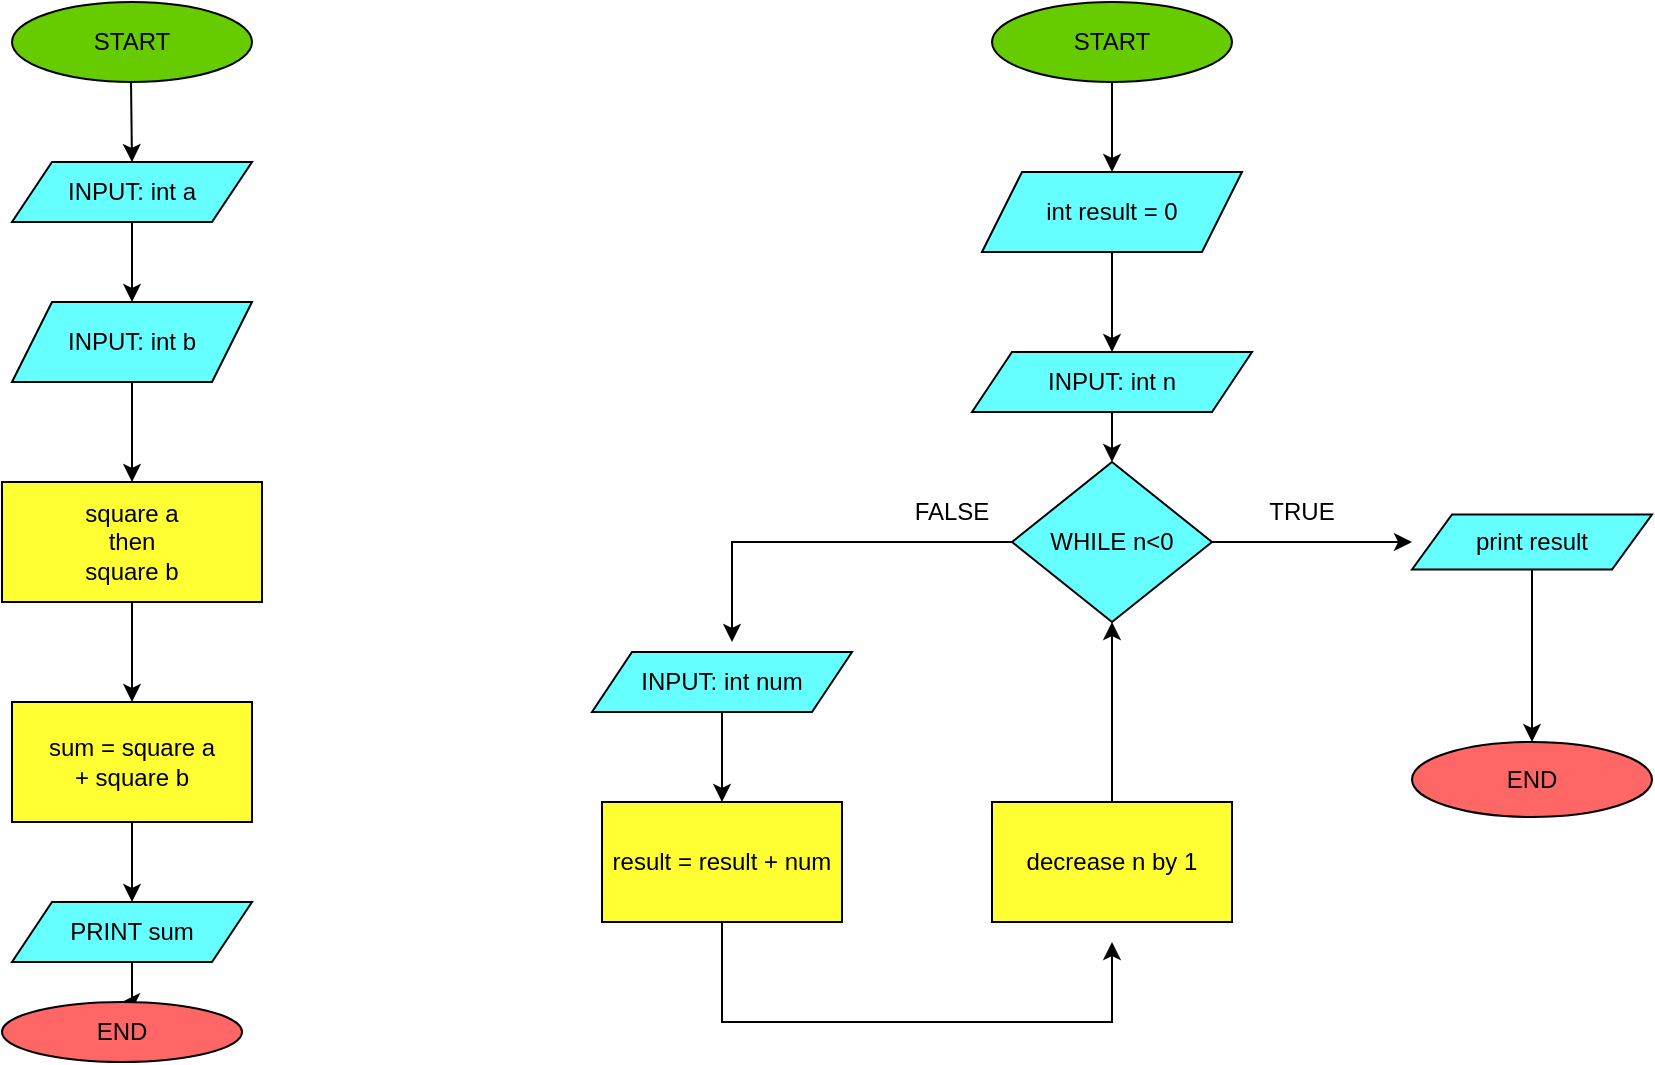<mxfile version="20.2.5" type="github">
  <diagram id="Xd4mPlgTEizZp6tIqquG" name="Page-1">
    <mxGraphModel dx="1422" dy="762" grid="1" gridSize="10" guides="1" tooltips="1" connect="1" arrows="1" fold="1" page="1" pageScale="1" pageWidth="850" pageHeight="1100" math="0" shadow="0">
      <root>
        <mxCell id="0" />
        <mxCell id="1" parent="0" />
        <mxCell id="kjgI0e7wwDbde9Z0vBoG-1" value="START" style="ellipse;whiteSpace=wrap;html=1;fillColor=#66CC00;" vertex="1" parent="1">
          <mxGeometry x="130" y="130" width="120" height="40" as="geometry" />
        </mxCell>
        <mxCell id="kjgI0e7wwDbde9Z0vBoG-5" value="" style="edgeStyle=orthogonalEdgeStyle;rounded=0;orthogonalLoop=1;jettySize=auto;html=1;fillColor=#99FFCC;" edge="1" parent="1" source="kjgI0e7wwDbde9Z0vBoG-2" target="kjgI0e7wwDbde9Z0vBoG-4">
          <mxGeometry relative="1" as="geometry" />
        </mxCell>
        <mxCell id="kjgI0e7wwDbde9Z0vBoG-2" value="INPUT: int a" style="shape=parallelogram;perimeter=parallelogramPerimeter;whiteSpace=wrap;html=1;fixedSize=1;fillColor=#66FFFF;" vertex="1" parent="1">
          <mxGeometry x="130" y="210" width="120" height="30" as="geometry" />
        </mxCell>
        <mxCell id="kjgI0e7wwDbde9Z0vBoG-3" value="" style="endArrow=classic;html=1;rounded=0;" edge="1" parent="1">
          <mxGeometry width="50" height="50" relative="1" as="geometry">
            <mxPoint x="189.5" y="170" as="sourcePoint" />
            <mxPoint x="190" y="210" as="targetPoint" />
          </mxGeometry>
        </mxCell>
        <mxCell id="kjgI0e7wwDbde9Z0vBoG-18" value="" style="edgeStyle=orthogonalEdgeStyle;rounded=0;orthogonalLoop=1;jettySize=auto;html=1;" edge="1" parent="1" source="kjgI0e7wwDbde9Z0vBoG-4" target="kjgI0e7wwDbde9Z0vBoG-8">
          <mxGeometry relative="1" as="geometry" />
        </mxCell>
        <mxCell id="kjgI0e7wwDbde9Z0vBoG-4" value="INPUT: int b" style="shape=parallelogram;perimeter=parallelogramPerimeter;whiteSpace=wrap;html=1;fixedSize=1;fillColor=#66FFFF;" vertex="1" parent="1">
          <mxGeometry x="130" y="280" width="120" height="40" as="geometry" />
        </mxCell>
        <mxCell id="kjgI0e7wwDbde9Z0vBoG-11" value="" style="edgeStyle=orthogonalEdgeStyle;rounded=0;orthogonalLoop=1;jettySize=auto;html=1;fillColor=#FFFF33;" edge="1" parent="1" source="kjgI0e7wwDbde9Z0vBoG-8" target="kjgI0e7wwDbde9Z0vBoG-10">
          <mxGeometry relative="1" as="geometry" />
        </mxCell>
        <mxCell id="kjgI0e7wwDbde9Z0vBoG-8" value="square a &lt;br&gt;then&lt;br&gt;square b" style="whiteSpace=wrap;html=1;fillColor=#FFFF33;" vertex="1" parent="1">
          <mxGeometry x="125" y="370" width="130" height="60" as="geometry" />
        </mxCell>
        <mxCell id="kjgI0e7wwDbde9Z0vBoG-13" value="" style="edgeStyle=orthogonalEdgeStyle;rounded=0;orthogonalLoop=1;jettySize=auto;html=1;" edge="1" parent="1" source="kjgI0e7wwDbde9Z0vBoG-10" target="kjgI0e7wwDbde9Z0vBoG-12">
          <mxGeometry relative="1" as="geometry" />
        </mxCell>
        <mxCell id="kjgI0e7wwDbde9Z0vBoG-10" value="&amp;nbsp;sum = square a&amp;nbsp;&lt;br&gt;+ square b" style="whiteSpace=wrap;html=1;fillColor=#FFFF33;" vertex="1" parent="1">
          <mxGeometry x="130" y="480" width="120" height="60" as="geometry" />
        </mxCell>
        <mxCell id="kjgI0e7wwDbde9Z0vBoG-15" value="" style="edgeStyle=orthogonalEdgeStyle;rounded=0;orthogonalLoop=1;jettySize=auto;html=1;" edge="1" parent="1" source="kjgI0e7wwDbde9Z0vBoG-12" target="kjgI0e7wwDbde9Z0vBoG-14">
          <mxGeometry relative="1" as="geometry" />
        </mxCell>
        <mxCell id="kjgI0e7wwDbde9Z0vBoG-12" value="PRINT sum" style="shape=parallelogram;perimeter=parallelogramPerimeter;whiteSpace=wrap;html=1;fixedSize=1;fillColor=#66FFFF;" vertex="1" parent="1">
          <mxGeometry x="130" y="580" width="120" height="30" as="geometry" />
        </mxCell>
        <mxCell id="kjgI0e7wwDbde9Z0vBoG-14" value="END" style="ellipse;whiteSpace=wrap;html=1;fillColor=#FF6666;" vertex="1" parent="1">
          <mxGeometry x="125" y="630" width="120" height="30" as="geometry" />
        </mxCell>
        <mxCell id="kjgI0e7wwDbde9Z0vBoG-22" value="" style="edgeStyle=orthogonalEdgeStyle;rounded=0;orthogonalLoop=1;jettySize=auto;html=1;fillColor=#FFFF33;exitX=0.5;exitY=1;exitDx=0;exitDy=0;" edge="1" parent="1" source="kjgI0e7wwDbde9Z0vBoG-39" target="kjgI0e7wwDbde9Z0vBoG-21">
          <mxGeometry relative="1" as="geometry">
            <mxPoint x="680" y="260" as="sourcePoint" />
          </mxGeometry>
        </mxCell>
        <mxCell id="kjgI0e7wwDbde9Z0vBoG-20" value="START" style="ellipse;whiteSpace=wrap;html=1;fillColor=#66CC00;" vertex="1" parent="1">
          <mxGeometry x="620" y="130" width="120" height="40" as="geometry" />
        </mxCell>
        <mxCell id="kjgI0e7wwDbde9Z0vBoG-24" value="" style="edgeStyle=orthogonalEdgeStyle;rounded=0;orthogonalLoop=1;jettySize=auto;html=1;fillColor=#FFFF33;" edge="1" parent="1" source="kjgI0e7wwDbde9Z0vBoG-21" target="kjgI0e7wwDbde9Z0vBoG-23">
          <mxGeometry relative="1" as="geometry" />
        </mxCell>
        <mxCell id="kjgI0e7wwDbde9Z0vBoG-21" value="INPUT: int n" style="shape=parallelogram;perimeter=parallelogramPerimeter;whiteSpace=wrap;html=1;fixedSize=1;fillColor=#66FFFF;" vertex="1" parent="1">
          <mxGeometry x="610" y="305" width="140" height="30" as="geometry" />
        </mxCell>
        <mxCell id="kjgI0e7wwDbde9Z0vBoG-26" value="" style="edgeStyle=orthogonalEdgeStyle;rounded=0;orthogonalLoop=1;jettySize=auto;html=1;fillColor=#FFFF33;" edge="1" parent="1" source="kjgI0e7wwDbde9Z0vBoG-23">
          <mxGeometry relative="1" as="geometry">
            <mxPoint x="830" y="400" as="targetPoint" />
          </mxGeometry>
        </mxCell>
        <mxCell id="kjgI0e7wwDbde9Z0vBoG-32" value="" style="edgeStyle=orthogonalEdgeStyle;rounded=0;orthogonalLoop=1;jettySize=auto;html=1;fillColor=#FFFF33;" edge="1" parent="1" source="kjgI0e7wwDbde9Z0vBoG-23">
          <mxGeometry relative="1" as="geometry">
            <mxPoint x="490" y="450" as="targetPoint" />
            <Array as="points">
              <mxPoint x="490" y="400" />
              <mxPoint x="490" y="450" />
            </Array>
          </mxGeometry>
        </mxCell>
        <mxCell id="kjgI0e7wwDbde9Z0vBoG-23" value="WHILE n&amp;lt;0" style="rhombus;whiteSpace=wrap;html=1;fillColor=#66FFFF;" vertex="1" parent="1">
          <mxGeometry x="630" y="360" width="100" height="80" as="geometry" />
        </mxCell>
        <mxCell id="kjgI0e7wwDbde9Z0vBoG-28" value="" style="edgeStyle=orthogonalEdgeStyle;rounded=0;orthogonalLoop=1;jettySize=auto;html=1;fillColor=#FFFF33;" edge="1" parent="1" source="kjgI0e7wwDbde9Z0vBoG-25" target="kjgI0e7wwDbde9Z0vBoG-27">
          <mxGeometry relative="1" as="geometry" />
        </mxCell>
        <mxCell id="kjgI0e7wwDbde9Z0vBoG-25" value="print result" style="shape=parallelogram;perimeter=parallelogramPerimeter;whiteSpace=wrap;html=1;fixedSize=1;fillColor=#66FFFF;" vertex="1" parent="1">
          <mxGeometry x="830" y="386.25" width="120" height="27.5" as="geometry" />
        </mxCell>
        <mxCell id="kjgI0e7wwDbde9Z0vBoG-27" value="END" style="ellipse;whiteSpace=wrap;html=1;fillColor=#FF6666;" vertex="1" parent="1">
          <mxGeometry x="830" y="500" width="120" height="37.5" as="geometry" />
        </mxCell>
        <mxCell id="kjgI0e7wwDbde9Z0vBoG-30" value="TRUE" style="text;html=1;strokeColor=none;fillColor=none;align=center;verticalAlign=middle;whiteSpace=wrap;rounded=0;" vertex="1" parent="1">
          <mxGeometry x="740" y="365" width="70" height="40" as="geometry" />
        </mxCell>
        <mxCell id="kjgI0e7wwDbde9Z0vBoG-33" value="FALSE" style="text;html=1;strokeColor=none;fillColor=none;align=center;verticalAlign=middle;whiteSpace=wrap;rounded=0;" vertex="1" parent="1">
          <mxGeometry x="570" y="370" width="60" height="30" as="geometry" />
        </mxCell>
        <mxCell id="kjgI0e7wwDbde9Z0vBoG-38" value="" style="edgeStyle=orthogonalEdgeStyle;rounded=0;orthogonalLoop=1;jettySize=auto;html=1;fillColor=#FFFF33;" edge="1" parent="1" source="kjgI0e7wwDbde9Z0vBoG-35" target="kjgI0e7wwDbde9Z0vBoG-37">
          <mxGeometry relative="1" as="geometry" />
        </mxCell>
        <mxCell id="kjgI0e7wwDbde9Z0vBoG-35" value="INPUT: int num" style="shape=parallelogram;perimeter=parallelogramPerimeter;whiteSpace=wrap;html=1;fixedSize=1;fillColor=#66FFFF;" vertex="1" parent="1">
          <mxGeometry x="420" y="455" width="130" height="30" as="geometry" />
        </mxCell>
        <mxCell id="kjgI0e7wwDbde9Z0vBoG-37" value="result = result + num" style="whiteSpace=wrap;html=1;fillColor=#FFFF33;" vertex="1" parent="1">
          <mxGeometry x="425" y="530" width="120" height="60" as="geometry" />
        </mxCell>
        <mxCell id="kjgI0e7wwDbde9Z0vBoG-39" value="int result = 0" style="shape=parallelogram;perimeter=parallelogramPerimeter;whiteSpace=wrap;html=1;fixedSize=1;fillColor=#66FFFF;" vertex="1" parent="1">
          <mxGeometry x="615" y="215" width="130" height="40" as="geometry" />
        </mxCell>
        <mxCell id="kjgI0e7wwDbde9Z0vBoG-40" value="" style="endArrow=classic;html=1;rounded=0;fillColor=#FFFF33;exitX=0.5;exitY=1;exitDx=0;exitDy=0;entryX=0.5;entryY=0;entryDx=0;entryDy=0;" edge="1" parent="1" source="kjgI0e7wwDbde9Z0vBoG-20" target="kjgI0e7wwDbde9Z0vBoG-39">
          <mxGeometry width="50" height="50" relative="1" as="geometry">
            <mxPoint x="660" y="220" as="sourcePoint" />
            <mxPoint x="710" y="170" as="targetPoint" />
          </mxGeometry>
        </mxCell>
        <mxCell id="kjgI0e7wwDbde9Z0vBoG-41" value="" style="endArrow=classic;html=1;rounded=0;fillColor=#FFFF33;exitX=0.5;exitY=1;exitDx=0;exitDy=0;" edge="1" parent="1" source="kjgI0e7wwDbde9Z0vBoG-37">
          <mxGeometry width="50" height="50" relative="1" as="geometry">
            <mxPoint x="460" y="630" as="sourcePoint" />
            <mxPoint x="680" y="600" as="targetPoint" />
            <Array as="points">
              <mxPoint x="485" y="640" />
              <mxPoint x="680" y="640" />
            </Array>
          </mxGeometry>
        </mxCell>
        <mxCell id="kjgI0e7wwDbde9Z0vBoG-42" value="decrease n by 1" style="rounded=0;whiteSpace=wrap;html=1;fillColor=#FFFF33;" vertex="1" parent="1">
          <mxGeometry x="620" y="530" width="120" height="60" as="geometry" />
        </mxCell>
        <mxCell id="kjgI0e7wwDbde9Z0vBoG-44" value="" style="endArrow=classic;html=1;rounded=0;fillColor=#FFFF33;exitX=0.5;exitY=0;exitDx=0;exitDy=0;entryX=0.5;entryY=1;entryDx=0;entryDy=0;" edge="1" parent="1" source="kjgI0e7wwDbde9Z0vBoG-42" target="kjgI0e7wwDbde9Z0vBoG-23">
          <mxGeometry width="50" height="50" relative="1" as="geometry">
            <mxPoint x="650" y="520" as="sourcePoint" />
            <mxPoint x="700" y="470" as="targetPoint" />
          </mxGeometry>
        </mxCell>
      </root>
    </mxGraphModel>
  </diagram>
</mxfile>
